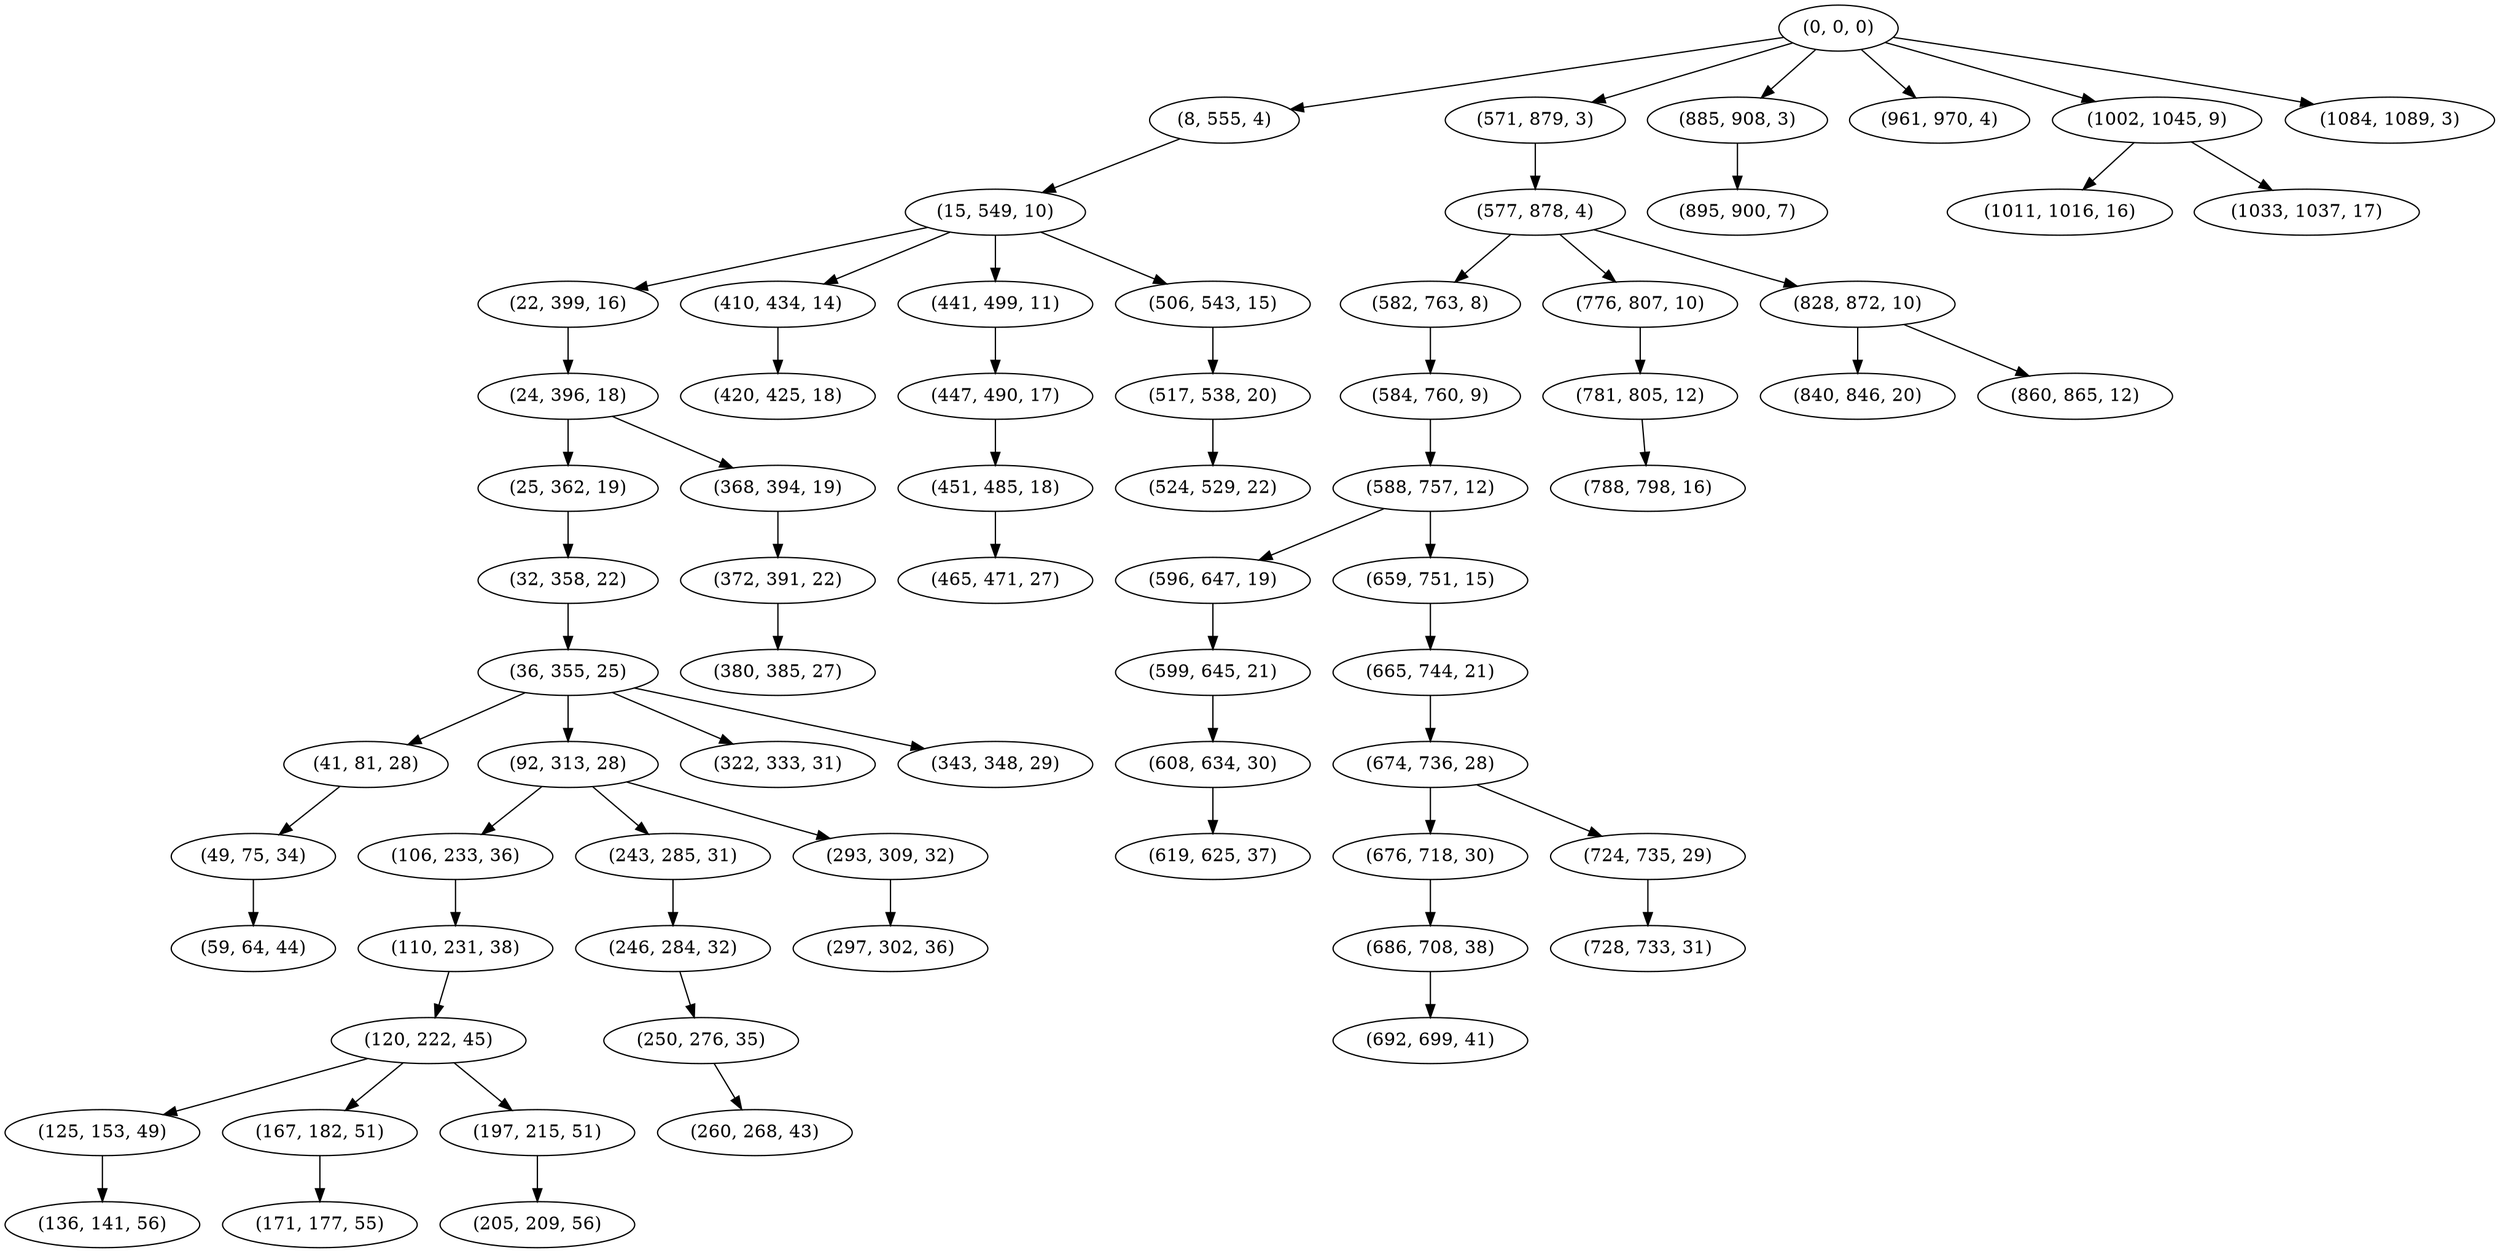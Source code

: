 digraph tree {
    "(0, 0, 0)";
    "(8, 555, 4)";
    "(15, 549, 10)";
    "(22, 399, 16)";
    "(24, 396, 18)";
    "(25, 362, 19)";
    "(32, 358, 22)";
    "(36, 355, 25)";
    "(41, 81, 28)";
    "(49, 75, 34)";
    "(59, 64, 44)";
    "(92, 313, 28)";
    "(106, 233, 36)";
    "(110, 231, 38)";
    "(120, 222, 45)";
    "(125, 153, 49)";
    "(136, 141, 56)";
    "(167, 182, 51)";
    "(171, 177, 55)";
    "(197, 215, 51)";
    "(205, 209, 56)";
    "(243, 285, 31)";
    "(246, 284, 32)";
    "(250, 276, 35)";
    "(260, 268, 43)";
    "(293, 309, 32)";
    "(297, 302, 36)";
    "(322, 333, 31)";
    "(343, 348, 29)";
    "(368, 394, 19)";
    "(372, 391, 22)";
    "(380, 385, 27)";
    "(410, 434, 14)";
    "(420, 425, 18)";
    "(441, 499, 11)";
    "(447, 490, 17)";
    "(451, 485, 18)";
    "(465, 471, 27)";
    "(506, 543, 15)";
    "(517, 538, 20)";
    "(524, 529, 22)";
    "(571, 879, 3)";
    "(577, 878, 4)";
    "(582, 763, 8)";
    "(584, 760, 9)";
    "(588, 757, 12)";
    "(596, 647, 19)";
    "(599, 645, 21)";
    "(608, 634, 30)";
    "(619, 625, 37)";
    "(659, 751, 15)";
    "(665, 744, 21)";
    "(674, 736, 28)";
    "(676, 718, 30)";
    "(686, 708, 38)";
    "(692, 699, 41)";
    "(724, 735, 29)";
    "(728, 733, 31)";
    "(776, 807, 10)";
    "(781, 805, 12)";
    "(788, 798, 16)";
    "(828, 872, 10)";
    "(840, 846, 20)";
    "(860, 865, 12)";
    "(885, 908, 3)";
    "(895, 900, 7)";
    "(961, 970, 4)";
    "(1002, 1045, 9)";
    "(1011, 1016, 16)";
    "(1033, 1037, 17)";
    "(1084, 1089, 3)";
    "(0, 0, 0)" -> "(8, 555, 4)";
    "(0, 0, 0)" -> "(571, 879, 3)";
    "(0, 0, 0)" -> "(885, 908, 3)";
    "(0, 0, 0)" -> "(961, 970, 4)";
    "(0, 0, 0)" -> "(1002, 1045, 9)";
    "(0, 0, 0)" -> "(1084, 1089, 3)";
    "(8, 555, 4)" -> "(15, 549, 10)";
    "(15, 549, 10)" -> "(22, 399, 16)";
    "(15, 549, 10)" -> "(410, 434, 14)";
    "(15, 549, 10)" -> "(441, 499, 11)";
    "(15, 549, 10)" -> "(506, 543, 15)";
    "(22, 399, 16)" -> "(24, 396, 18)";
    "(24, 396, 18)" -> "(25, 362, 19)";
    "(24, 396, 18)" -> "(368, 394, 19)";
    "(25, 362, 19)" -> "(32, 358, 22)";
    "(32, 358, 22)" -> "(36, 355, 25)";
    "(36, 355, 25)" -> "(41, 81, 28)";
    "(36, 355, 25)" -> "(92, 313, 28)";
    "(36, 355, 25)" -> "(322, 333, 31)";
    "(36, 355, 25)" -> "(343, 348, 29)";
    "(41, 81, 28)" -> "(49, 75, 34)";
    "(49, 75, 34)" -> "(59, 64, 44)";
    "(92, 313, 28)" -> "(106, 233, 36)";
    "(92, 313, 28)" -> "(243, 285, 31)";
    "(92, 313, 28)" -> "(293, 309, 32)";
    "(106, 233, 36)" -> "(110, 231, 38)";
    "(110, 231, 38)" -> "(120, 222, 45)";
    "(120, 222, 45)" -> "(125, 153, 49)";
    "(120, 222, 45)" -> "(167, 182, 51)";
    "(120, 222, 45)" -> "(197, 215, 51)";
    "(125, 153, 49)" -> "(136, 141, 56)";
    "(167, 182, 51)" -> "(171, 177, 55)";
    "(197, 215, 51)" -> "(205, 209, 56)";
    "(243, 285, 31)" -> "(246, 284, 32)";
    "(246, 284, 32)" -> "(250, 276, 35)";
    "(250, 276, 35)" -> "(260, 268, 43)";
    "(293, 309, 32)" -> "(297, 302, 36)";
    "(368, 394, 19)" -> "(372, 391, 22)";
    "(372, 391, 22)" -> "(380, 385, 27)";
    "(410, 434, 14)" -> "(420, 425, 18)";
    "(441, 499, 11)" -> "(447, 490, 17)";
    "(447, 490, 17)" -> "(451, 485, 18)";
    "(451, 485, 18)" -> "(465, 471, 27)";
    "(506, 543, 15)" -> "(517, 538, 20)";
    "(517, 538, 20)" -> "(524, 529, 22)";
    "(571, 879, 3)" -> "(577, 878, 4)";
    "(577, 878, 4)" -> "(582, 763, 8)";
    "(577, 878, 4)" -> "(776, 807, 10)";
    "(577, 878, 4)" -> "(828, 872, 10)";
    "(582, 763, 8)" -> "(584, 760, 9)";
    "(584, 760, 9)" -> "(588, 757, 12)";
    "(588, 757, 12)" -> "(596, 647, 19)";
    "(588, 757, 12)" -> "(659, 751, 15)";
    "(596, 647, 19)" -> "(599, 645, 21)";
    "(599, 645, 21)" -> "(608, 634, 30)";
    "(608, 634, 30)" -> "(619, 625, 37)";
    "(659, 751, 15)" -> "(665, 744, 21)";
    "(665, 744, 21)" -> "(674, 736, 28)";
    "(674, 736, 28)" -> "(676, 718, 30)";
    "(674, 736, 28)" -> "(724, 735, 29)";
    "(676, 718, 30)" -> "(686, 708, 38)";
    "(686, 708, 38)" -> "(692, 699, 41)";
    "(724, 735, 29)" -> "(728, 733, 31)";
    "(776, 807, 10)" -> "(781, 805, 12)";
    "(781, 805, 12)" -> "(788, 798, 16)";
    "(828, 872, 10)" -> "(840, 846, 20)";
    "(828, 872, 10)" -> "(860, 865, 12)";
    "(885, 908, 3)" -> "(895, 900, 7)";
    "(1002, 1045, 9)" -> "(1011, 1016, 16)";
    "(1002, 1045, 9)" -> "(1033, 1037, 17)";
}
